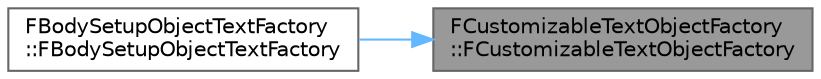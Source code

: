 digraph "FCustomizableTextObjectFactory::FCustomizableTextObjectFactory"
{
 // INTERACTIVE_SVG=YES
 // LATEX_PDF_SIZE
  bgcolor="transparent";
  edge [fontname=Helvetica,fontsize=10,labelfontname=Helvetica,labelfontsize=10];
  node [fontname=Helvetica,fontsize=10,shape=box,height=0.2,width=0.4];
  rankdir="RL";
  Node1 [id="Node000001",label="FCustomizableTextObjectFactory\l::FCustomizableTextObjectFactory",height=0.2,width=0.4,color="gray40", fillcolor="grey60", style="filled", fontcolor="black",tooltip="Constructor for the factory; takes a context for emitting warnings such as GWarn."];
  Node1 -> Node2 [id="edge1_Node000001_Node000002",dir="back",color="steelblue1",style="solid",tooltip=" "];
  Node2 [id="Node000002",label="FBodySetupObjectTextFactory\l::FBodySetupObjectTextFactory",height=0.2,width=0.4,color="grey40", fillcolor="white", style="filled",URL="$da/dd7/classFBodySetupObjectTextFactory.html#ae4726030a09934a9c429d8516444a472",tooltip=" "];
}

